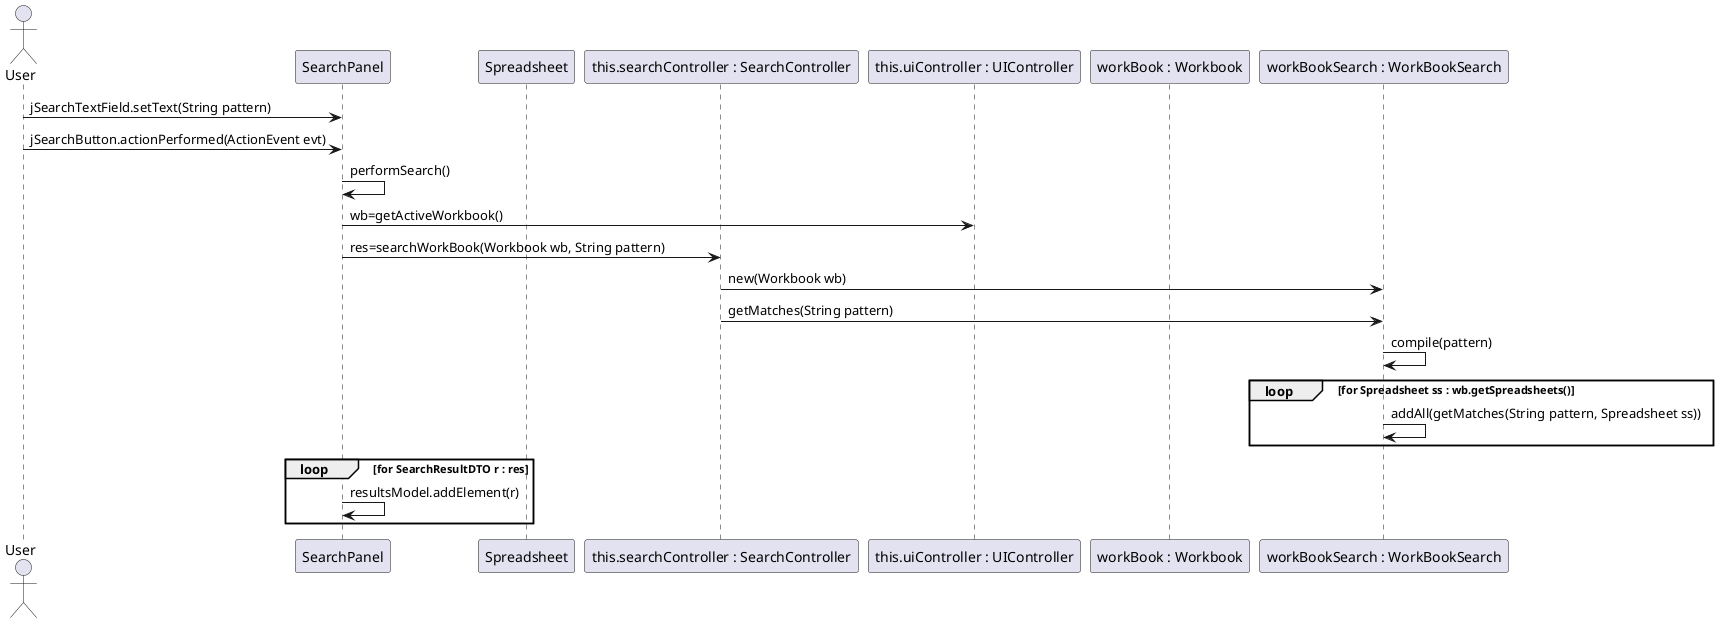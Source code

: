   @startuml doc-files/search_extension_sd.png
  actor User
  participant SearchPanel as SP
  participant Spreadsheet as ss
  participant "this.searchController : SearchController" as SC
  participant "this.uiController : UIController" as UIC
  participant "workBook : Workbook" as wb
  participant "workBookSearch : WorkBookSearch" as wbs

  User -> SP : jSearchTextField.setText(String pattern)
  User -> SP : jSearchButton.actionPerformed(ActionEvent evt)
  SP -> SP : performSearch()
  SP -> UIC : wb=getActiveWorkbook()
  SP -> SC : res=searchWorkBook(Workbook wb, String pattern)
  SC -> wbs : new(Workbook wb)
  SC -> wbs : getMatches(String pattern)
  wbs -> wbs : compile(pattern)
  loop for Spreadsheet ss : wb.getSpreadsheets()
  	wbs -> wbs : addAll(getMatches(String pattern, Spreadsheet ss))
  	deactivate ss
  end

  loop for SearchResultDTO r : res
  	SP -> SP : resultsModel.addElement(r)
  end

  @enduml
